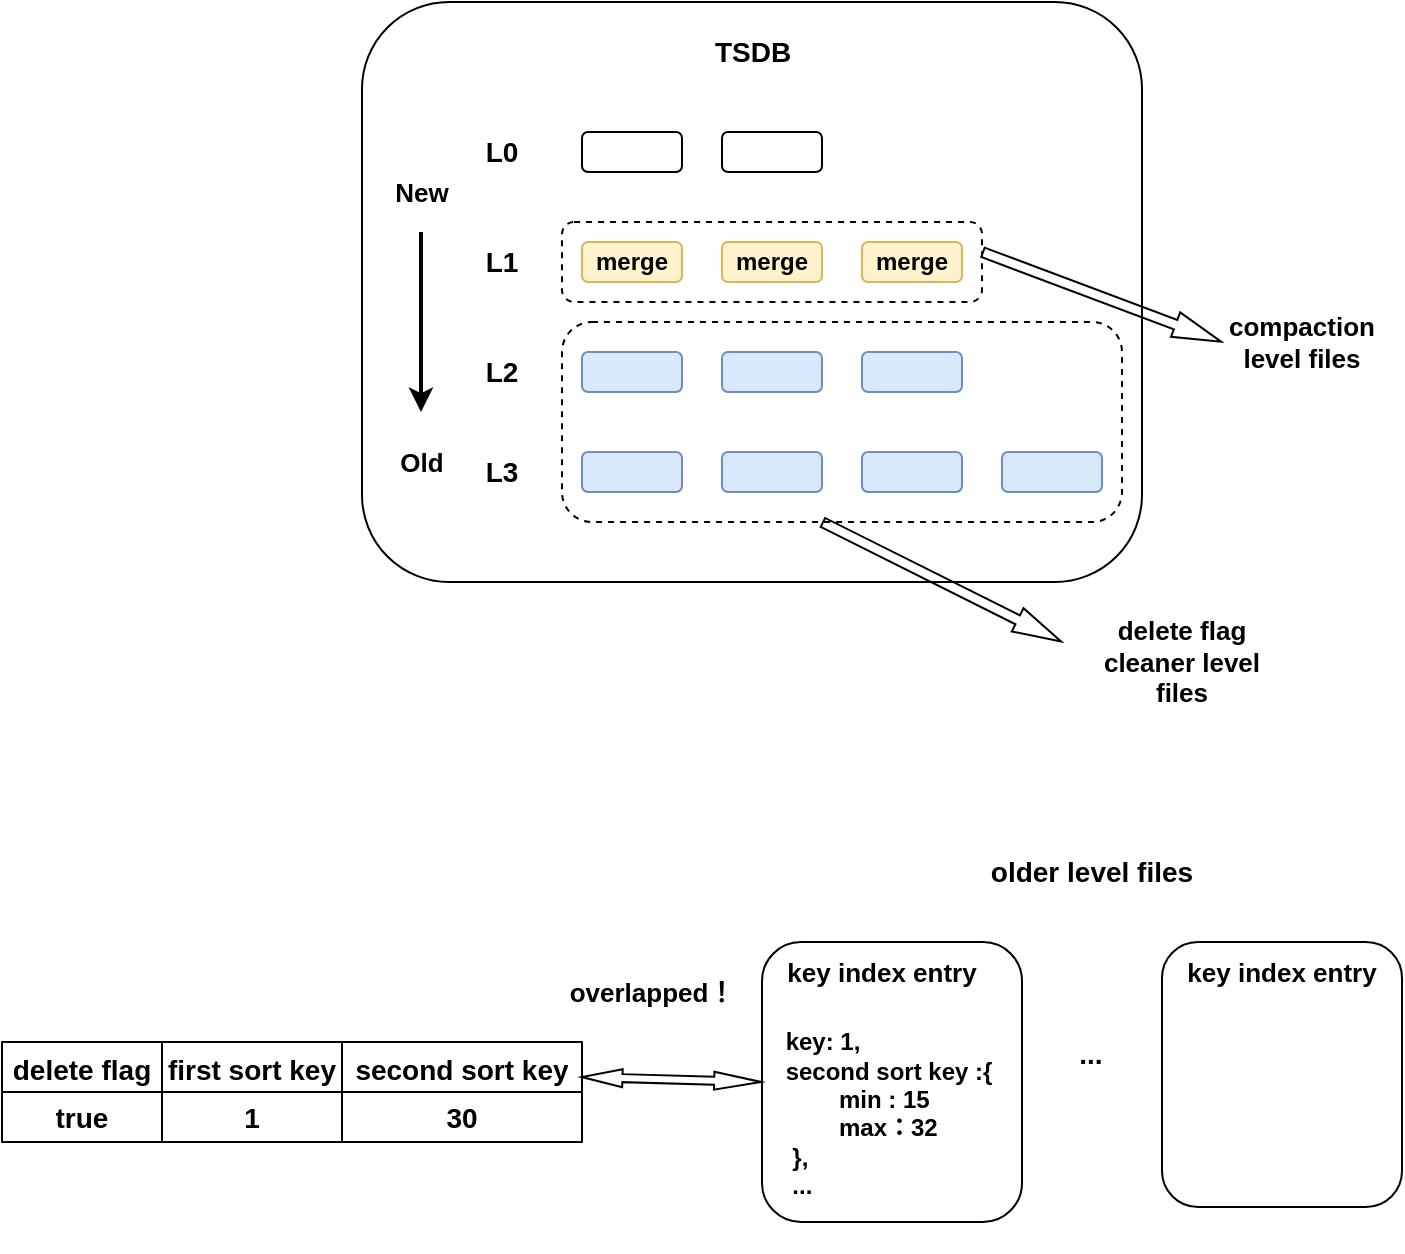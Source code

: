 <mxfile version="21.6.9" type="github">
  <diagram name="第 1 页" id="KD93KFElB0P_ezoEmi2Q">
    <mxGraphModel dx="1434" dy="758" grid="1" gridSize="10" guides="1" tooltips="1" connect="1" arrows="1" fold="1" page="1" pageScale="1" pageWidth="827" pageHeight="1169" math="0" shadow="0">
      <root>
        <mxCell id="0" />
        <mxCell id="1" parent="0" />
        <mxCell id="dE3wCfMJKl1UL017oWn9-2" value="" style="rounded=1;whiteSpace=wrap;html=1;" vertex="1" parent="1">
          <mxGeometry x="200" y="250" width="390" height="290" as="geometry" />
        </mxCell>
        <mxCell id="dE3wCfMJKl1UL017oWn9-3" value="&lt;font style=&quot;font-size: 14px;&quot;&gt;&lt;b&gt;TSDB&lt;/b&gt;&lt;/font&gt;" style="text;html=1;strokeColor=none;fillColor=none;align=center;verticalAlign=middle;whiteSpace=wrap;rounded=0;" vertex="1" parent="1">
          <mxGeometry x="352.5" y="260" width="85" height="30" as="geometry" />
        </mxCell>
        <mxCell id="dE3wCfMJKl1UL017oWn9-4" value="&lt;font style=&quot;font-size: 14px;&quot;&gt;&lt;b&gt;L0&lt;/b&gt;&lt;/font&gt;" style="text;html=1;strokeColor=none;fillColor=none;align=center;verticalAlign=middle;whiteSpace=wrap;rounded=0;" vertex="1" parent="1">
          <mxGeometry x="240" y="310" width="60" height="30" as="geometry" />
        </mxCell>
        <mxCell id="dE3wCfMJKl1UL017oWn9-5" value="&lt;font style=&quot;font-size: 14px;&quot;&gt;&lt;b&gt;L1&lt;/b&gt;&lt;/font&gt;" style="text;html=1;strokeColor=none;fillColor=none;align=center;verticalAlign=middle;whiteSpace=wrap;rounded=0;" vertex="1" parent="1">
          <mxGeometry x="240" y="365" width="60" height="30" as="geometry" />
        </mxCell>
        <mxCell id="dE3wCfMJKl1UL017oWn9-6" value="&lt;font style=&quot;font-size: 14px;&quot;&gt;&lt;b&gt;L2&lt;/b&gt;&lt;/font&gt;" style="text;html=1;strokeColor=none;fillColor=none;align=center;verticalAlign=middle;whiteSpace=wrap;rounded=0;" vertex="1" parent="1">
          <mxGeometry x="240" y="420" width="60" height="30" as="geometry" />
        </mxCell>
        <mxCell id="dE3wCfMJKl1UL017oWn9-7" value="&lt;font style=&quot;font-size: 14px;&quot;&gt;&lt;b&gt;L3&lt;/b&gt;&lt;/font&gt;" style="text;html=1;strokeColor=none;fillColor=none;align=center;verticalAlign=middle;whiteSpace=wrap;rounded=0;" vertex="1" parent="1">
          <mxGeometry x="240" y="470" width="60" height="30" as="geometry" />
        </mxCell>
        <mxCell id="dE3wCfMJKl1UL017oWn9-8" value="" style="rounded=1;whiteSpace=wrap;html=1;" vertex="1" parent="1">
          <mxGeometry x="310" y="315" width="50" height="20" as="geometry" />
        </mxCell>
        <mxCell id="dE3wCfMJKl1UL017oWn9-9" value="" style="rounded=1;whiteSpace=wrap;html=1;" vertex="1" parent="1">
          <mxGeometry x="380" y="315" width="50" height="20" as="geometry" />
        </mxCell>
        <mxCell id="dE3wCfMJKl1UL017oWn9-10" value="&lt;b&gt;merge&lt;/b&gt;" style="rounded=1;whiteSpace=wrap;html=1;fillColor=#fff2cc;strokeColor=#d6b656;" vertex="1" parent="1">
          <mxGeometry x="310" y="370" width="50" height="20" as="geometry" />
        </mxCell>
        <mxCell id="dE3wCfMJKl1UL017oWn9-12" value="&lt;b&gt;merge&lt;/b&gt;" style="rounded=1;whiteSpace=wrap;html=1;fillColor=#fff2cc;strokeColor=#d6b656;" vertex="1" parent="1">
          <mxGeometry x="380" y="370" width="50" height="20" as="geometry" />
        </mxCell>
        <mxCell id="dE3wCfMJKl1UL017oWn9-13" value="&lt;b&gt;merge&lt;/b&gt;" style="rounded=1;whiteSpace=wrap;html=1;fillColor=#fff2cc;strokeColor=#d6b656;" vertex="1" parent="1">
          <mxGeometry x="450" y="370" width="50" height="20" as="geometry" />
        </mxCell>
        <mxCell id="dE3wCfMJKl1UL017oWn9-14" value="" style="rounded=1;whiteSpace=wrap;html=1;fillColor=none;dashed=1;" vertex="1" parent="1">
          <mxGeometry x="300" y="360" width="210" height="40" as="geometry" />
        </mxCell>
        <mxCell id="dE3wCfMJKl1UL017oWn9-15" value="" style="shape=flexArrow;endArrow=classic;html=1;rounded=0;width=5;endSize=7.76;endWidth=7;" edge="1" parent="1">
          <mxGeometry width="50" height="50" relative="1" as="geometry">
            <mxPoint x="510" y="375" as="sourcePoint" />
            <mxPoint x="630" y="420" as="targetPoint" />
          </mxGeometry>
        </mxCell>
        <mxCell id="dE3wCfMJKl1UL017oWn9-16" value="&lt;b&gt;&lt;font style=&quot;font-size: 13px;&quot;&gt;compaction level files&lt;/font&gt;&lt;/b&gt;" style="text;html=1;strokeColor=none;fillColor=none;align=center;verticalAlign=middle;whiteSpace=wrap;rounded=0;" vertex="1" parent="1">
          <mxGeometry x="620" y="400" width="100" height="40" as="geometry" />
        </mxCell>
        <mxCell id="dE3wCfMJKl1UL017oWn9-17" value="" style="rounded=1;whiteSpace=wrap;html=1;fillColor=#dae8fc;strokeColor=#6c8ebf;" vertex="1" parent="1">
          <mxGeometry x="310" y="425" width="50" height="20" as="geometry" />
        </mxCell>
        <mxCell id="dE3wCfMJKl1UL017oWn9-19" value="" style="rounded=1;whiteSpace=wrap;html=1;fillColor=#dae8fc;strokeColor=#6c8ebf;" vertex="1" parent="1">
          <mxGeometry x="380" y="425" width="50" height="20" as="geometry" />
        </mxCell>
        <mxCell id="dE3wCfMJKl1UL017oWn9-20" value="" style="rounded=1;whiteSpace=wrap;html=1;fillColor=#dae8fc;strokeColor=#6c8ebf;" vertex="1" parent="1">
          <mxGeometry x="450" y="425" width="50" height="20" as="geometry" />
        </mxCell>
        <mxCell id="dE3wCfMJKl1UL017oWn9-21" value="" style="rounded=1;whiteSpace=wrap;html=1;fillColor=#dae8fc;strokeColor=#6c8ebf;" vertex="1" parent="1">
          <mxGeometry x="310" y="475" width="50" height="20" as="geometry" />
        </mxCell>
        <mxCell id="dE3wCfMJKl1UL017oWn9-22" value="" style="rounded=1;whiteSpace=wrap;html=1;fillColor=#dae8fc;strokeColor=#6c8ebf;" vertex="1" parent="1">
          <mxGeometry x="380" y="475" width="50" height="20" as="geometry" />
        </mxCell>
        <mxCell id="dE3wCfMJKl1UL017oWn9-23" value="" style="rounded=1;whiteSpace=wrap;html=1;fillColor=#dae8fc;strokeColor=#6c8ebf;" vertex="1" parent="1">
          <mxGeometry x="450" y="475" width="50" height="20" as="geometry" />
        </mxCell>
        <mxCell id="dE3wCfMJKl1UL017oWn9-24" value="" style="rounded=1;whiteSpace=wrap;html=1;fillColor=#dae8fc;strokeColor=#6c8ebf;" vertex="1" parent="1">
          <mxGeometry x="520" y="475" width="50" height="20" as="geometry" />
        </mxCell>
        <mxCell id="dE3wCfMJKl1UL017oWn9-25" value="" style="rounded=1;whiteSpace=wrap;html=1;fillColor=none;dashed=1;" vertex="1" parent="1">
          <mxGeometry x="300" y="410" width="280" height="100" as="geometry" />
        </mxCell>
        <mxCell id="dE3wCfMJKl1UL017oWn9-26" value="" style="shape=flexArrow;endArrow=classic;html=1;rounded=0;width=5;endSize=7.76;endWidth=7;" edge="1" parent="1">
          <mxGeometry width="50" height="50" relative="1" as="geometry">
            <mxPoint x="430" y="510" as="sourcePoint" />
            <mxPoint x="550" y="570" as="targetPoint" />
          </mxGeometry>
        </mxCell>
        <mxCell id="dE3wCfMJKl1UL017oWn9-28" value="&lt;b&gt;&lt;font style=&quot;font-size: 13px;&quot;&gt;delete flag cleaner level files&lt;/font&gt;&lt;/b&gt;" style="text;html=1;strokeColor=none;fillColor=none;align=center;verticalAlign=middle;whiteSpace=wrap;rounded=0;" vertex="1" parent="1">
          <mxGeometry x="560" y="560" width="100" height="40" as="geometry" />
        </mxCell>
        <mxCell id="dE3wCfMJKl1UL017oWn9-29" value="&lt;b&gt;&lt;font style=&quot;font-size: 13px;&quot;&gt;New&lt;/font&gt;&lt;/b&gt;" style="text;html=1;strokeColor=none;fillColor=none;align=center;verticalAlign=middle;whiteSpace=wrap;rounded=0;" vertex="1" parent="1">
          <mxGeometry x="200" y="330" width="60" height="30" as="geometry" />
        </mxCell>
        <mxCell id="dE3wCfMJKl1UL017oWn9-30" value="" style="endArrow=classic;html=1;rounded=0;strokeWidth=2;" edge="1" parent="1">
          <mxGeometry width="50" height="50" relative="1" as="geometry">
            <mxPoint x="229.5" y="365" as="sourcePoint" />
            <mxPoint x="229.5" y="455" as="targetPoint" />
          </mxGeometry>
        </mxCell>
        <mxCell id="dE3wCfMJKl1UL017oWn9-31" value="&lt;b&gt;&lt;font style=&quot;font-size: 13px;&quot;&gt;Old&lt;/font&gt;&lt;/b&gt;" style="text;html=1;strokeColor=none;fillColor=none;align=center;verticalAlign=middle;whiteSpace=wrap;rounded=0;" vertex="1" parent="1">
          <mxGeometry x="200" y="465" width="60" height="30" as="geometry" />
        </mxCell>
        <mxCell id="dE3wCfMJKl1UL017oWn9-33" value="" style="shape=table;startSize=0;container=1;collapsible=0;childLayout=tableLayout;fontSize=16;" vertex="1" parent="1">
          <mxGeometry x="20" y="770" width="290" height="50" as="geometry" />
        </mxCell>
        <mxCell id="dE3wCfMJKl1UL017oWn9-34" value="" style="shape=tableRow;horizontal=0;startSize=0;swimlaneHead=0;swimlaneBody=0;strokeColor=inherit;top=0;left=0;bottom=0;right=0;collapsible=0;dropTarget=0;fillColor=none;points=[[0,0.5],[1,0.5]];portConstraint=eastwest;fontSize=16;" vertex="1" parent="dE3wCfMJKl1UL017oWn9-33">
          <mxGeometry width="290" height="25" as="geometry" />
        </mxCell>
        <mxCell id="dE3wCfMJKl1UL017oWn9-35" value="&lt;font style=&quot;font-size: 14px;&quot;&gt;delete flag&lt;/font&gt;" style="shape=partialRectangle;html=1;whiteSpace=wrap;connectable=0;strokeColor=inherit;overflow=hidden;fillColor=none;top=0;left=0;bottom=0;right=0;pointerEvents=1;fontSize=16;fontStyle=1" vertex="1" parent="dE3wCfMJKl1UL017oWn9-34">
          <mxGeometry width="80" height="25" as="geometry">
            <mxRectangle width="80" height="25" as="alternateBounds" />
          </mxGeometry>
        </mxCell>
        <mxCell id="dE3wCfMJKl1UL017oWn9-36" value="&lt;font style=&quot;font-size: 14px;&quot;&gt;first sort key&lt;/font&gt;" style="shape=partialRectangle;html=1;whiteSpace=wrap;connectable=0;strokeColor=inherit;overflow=hidden;fillColor=none;top=0;left=0;bottom=0;right=0;pointerEvents=1;fontSize=16;fontStyle=1" vertex="1" parent="dE3wCfMJKl1UL017oWn9-34">
          <mxGeometry x="80" width="90" height="25" as="geometry">
            <mxRectangle width="90" height="25" as="alternateBounds" />
          </mxGeometry>
        </mxCell>
        <mxCell id="dE3wCfMJKl1UL017oWn9-37" value="&lt;font style=&quot;font-size: 14px;&quot;&gt;second sort key&lt;/font&gt;" style="shape=partialRectangle;html=1;whiteSpace=wrap;connectable=0;strokeColor=inherit;overflow=hidden;fillColor=none;top=0;left=0;bottom=0;right=0;pointerEvents=1;fontSize=16;fontStyle=1" vertex="1" parent="dE3wCfMJKl1UL017oWn9-34">
          <mxGeometry x="170" width="120" height="25" as="geometry">
            <mxRectangle width="120" height="25" as="alternateBounds" />
          </mxGeometry>
        </mxCell>
        <mxCell id="dE3wCfMJKl1UL017oWn9-46" style="shape=tableRow;horizontal=0;startSize=0;swimlaneHead=0;swimlaneBody=0;strokeColor=inherit;top=0;left=0;bottom=0;right=0;collapsible=0;dropTarget=0;fillColor=none;points=[[0,0.5],[1,0.5]];portConstraint=eastwest;fontSize=16;" vertex="1" parent="dE3wCfMJKl1UL017oWn9-33">
          <mxGeometry y="25" width="290" height="25" as="geometry" />
        </mxCell>
        <mxCell id="dE3wCfMJKl1UL017oWn9-47" value="true" style="shape=partialRectangle;html=1;whiteSpace=wrap;connectable=0;strokeColor=inherit;overflow=hidden;fillColor=none;top=0;left=0;bottom=0;right=0;pointerEvents=1;fontSize=14;fontStyle=1" vertex="1" parent="dE3wCfMJKl1UL017oWn9-46">
          <mxGeometry width="80" height="25" as="geometry">
            <mxRectangle width="80" height="25" as="alternateBounds" />
          </mxGeometry>
        </mxCell>
        <mxCell id="dE3wCfMJKl1UL017oWn9-48" value="1" style="shape=partialRectangle;html=1;whiteSpace=wrap;connectable=0;strokeColor=inherit;overflow=hidden;fillColor=none;top=0;left=0;bottom=0;right=0;pointerEvents=1;fontSize=14;fontStyle=1" vertex="1" parent="dE3wCfMJKl1UL017oWn9-46">
          <mxGeometry x="80" width="90" height="25" as="geometry">
            <mxRectangle width="90" height="25" as="alternateBounds" />
          </mxGeometry>
        </mxCell>
        <mxCell id="dE3wCfMJKl1UL017oWn9-49" value="30" style="shape=partialRectangle;html=1;whiteSpace=wrap;connectable=0;strokeColor=inherit;overflow=hidden;fillColor=none;top=0;left=0;bottom=0;right=0;pointerEvents=1;fontSize=14;fontStyle=1" vertex="1" parent="dE3wCfMJKl1UL017oWn9-46">
          <mxGeometry x="170" width="120" height="25" as="geometry">
            <mxRectangle width="120" height="25" as="alternateBounds" />
          </mxGeometry>
        </mxCell>
        <mxCell id="dE3wCfMJKl1UL017oWn9-50" value="" style="rounded=1;whiteSpace=wrap;html=1;" vertex="1" parent="1">
          <mxGeometry x="400" y="720" width="130" height="140" as="geometry" />
        </mxCell>
        <mxCell id="dE3wCfMJKl1UL017oWn9-51" value="&lt;font style=&quot;font-size: 13px;&quot;&gt;&lt;b&gt;key index entry&lt;/b&gt;&lt;/font&gt;" style="text;html=1;strokeColor=none;fillColor=none;align=center;verticalAlign=middle;whiteSpace=wrap;rounded=0;" vertex="1" parent="1">
          <mxGeometry x="400" y="720" width="120" height="30" as="geometry" />
        </mxCell>
        <mxCell id="dE3wCfMJKl1UL017oWn9-52" value="&lt;div style=&quot;text-align: left;&quot;&gt;&lt;b style=&quot;background-color: initial;&quot;&gt;key: 1,&lt;/b&gt;&lt;/div&gt;&lt;div style=&quot;font-weight: bold; text-align: left;&quot;&gt;&lt;b style=&quot;background-color: initial;&quot;&gt;second sort key :{&lt;/b&gt;&lt;/div&gt;&lt;div style=&quot;text-align: left;&quot;&gt;&lt;b&gt;&lt;span style=&quot;white-space: pre;&quot;&gt;&#x9;&lt;/span&gt;min : 15&lt;br&gt;&lt;/b&gt;&lt;/div&gt;&lt;div style=&quot;text-align: left;&quot;&gt;&lt;b&gt;&lt;span style=&quot;white-space: pre;&quot;&gt;&#x9;&lt;/span&gt;max：32&lt;br&gt;&lt;/b&gt;&lt;/div&gt;&lt;b&gt;&lt;div style=&quot;text-align: left;&quot;&gt;&lt;b style=&quot;background-color: initial;&quot;&gt;&amp;nbsp;},&lt;/b&gt;&lt;/div&gt;&lt;div style=&quot;text-align: left;&quot;&gt;&amp;nbsp;...&lt;/div&gt;&lt;div style=&quot;text-align: left;&quot;&gt;&lt;b style=&quot;background-color: initial;&quot;&gt;&lt;br&gt;&lt;/b&gt;&lt;/div&gt;&lt;/b&gt;" style="text;html=1;strokeColor=none;fillColor=none;align=center;verticalAlign=middle;whiteSpace=wrap;rounded=0;" vertex="1" parent="1">
          <mxGeometry x="399.38" y="750" width="128.75" height="125" as="geometry" />
        </mxCell>
        <mxCell id="dE3wCfMJKl1UL017oWn9-53" value="" style="rounded=1;whiteSpace=wrap;html=1;" vertex="1" parent="1">
          <mxGeometry x="600" y="720" width="120" height="132.5" as="geometry" />
        </mxCell>
        <mxCell id="dE3wCfMJKl1UL017oWn9-54" value="&lt;font style=&quot;font-size: 13px;&quot;&gt;&lt;b&gt;key index entry&lt;/b&gt;&lt;/font&gt;" style="text;html=1;strokeColor=none;fillColor=none;align=center;verticalAlign=middle;whiteSpace=wrap;rounded=0;" vertex="1" parent="1">
          <mxGeometry x="600" y="720" width="120" height="30" as="geometry" />
        </mxCell>
        <mxCell id="dE3wCfMJKl1UL017oWn9-55" value="&lt;div style=&quot;text-align: left;&quot;&gt;&lt;b&gt;&lt;font style=&quot;font-size: 14px;&quot;&gt;...&lt;/font&gt;&lt;/b&gt;&lt;/div&gt;" style="text;html=1;strokeColor=none;fillColor=none;align=center;verticalAlign=middle;whiteSpace=wrap;rounded=0;" vertex="1" parent="1">
          <mxGeometry x="539.38" y="760" width="50.62" height="32.5" as="geometry" />
        </mxCell>
        <mxCell id="dE3wCfMJKl1UL017oWn9-56" value="&lt;b&gt;&lt;font style=&quot;font-size: 14px;&quot;&gt;older level files&lt;/font&gt;&lt;/b&gt;" style="text;html=1;strokeColor=none;fillColor=none;align=center;verticalAlign=middle;whiteSpace=wrap;rounded=0;" vertex="1" parent="1">
          <mxGeometry x="489.69" y="670" width="150" height="30" as="geometry" />
        </mxCell>
        <mxCell id="dE3wCfMJKl1UL017oWn9-57" value="" style="shape=flexArrow;endArrow=classic;startArrow=classic;html=1;rounded=0;startWidth=4;startSize=6.446;endWidth=4;endSize=7.474;width=4;entryX=0;entryY=0.5;entryDx=0;entryDy=0;" edge="1" parent="1" target="dE3wCfMJKl1UL017oWn9-50">
          <mxGeometry width="100" height="100" relative="1" as="geometry">
            <mxPoint x="309.38" y="787.5" as="sourcePoint" />
            <mxPoint x="399.38" y="797.5" as="targetPoint" />
          </mxGeometry>
        </mxCell>
        <mxCell id="dE3wCfMJKl1UL017oWn9-58" value="&lt;b&gt;&lt;font style=&quot;font-size: 13px;&quot;&gt;overlapped！&lt;/font&gt;&lt;/b&gt;" style="text;html=1;strokeColor=none;fillColor=none;align=center;verticalAlign=middle;whiteSpace=wrap;rounded=0;" vertex="1" parent="1">
          <mxGeometry x="310" y="730" width="70" height="30" as="geometry" />
        </mxCell>
      </root>
    </mxGraphModel>
  </diagram>
</mxfile>
